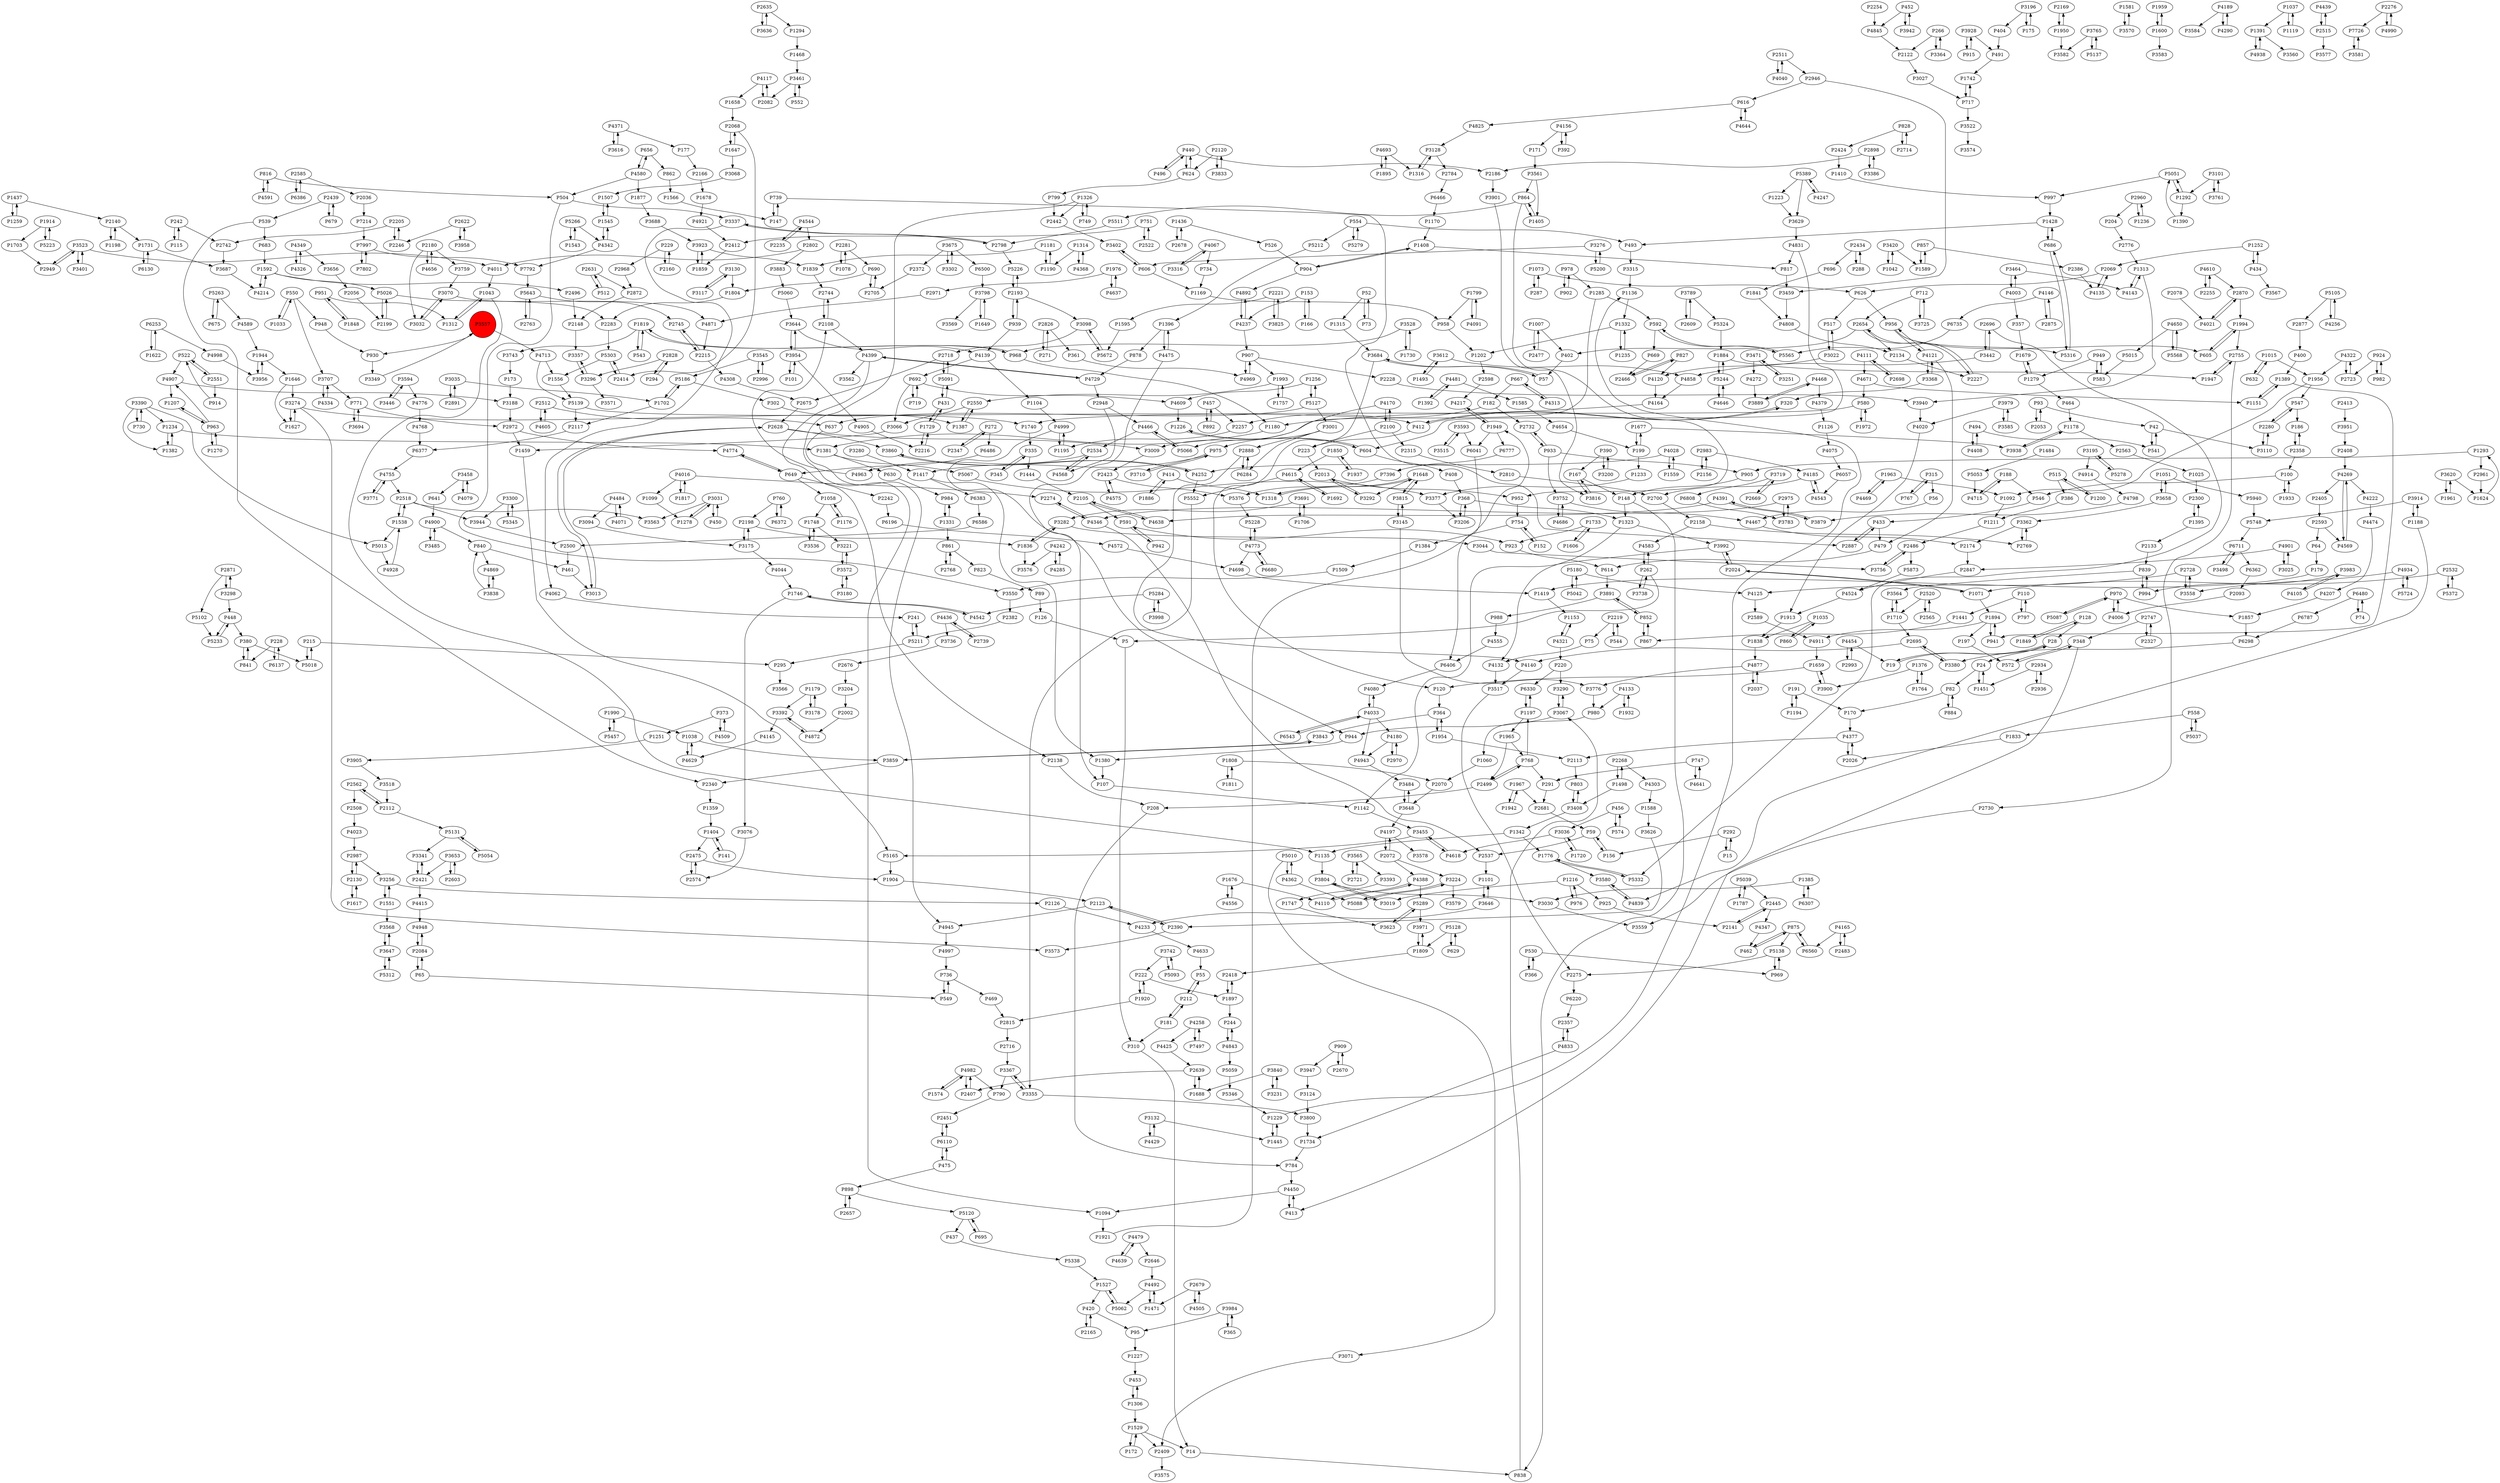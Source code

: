 digraph {
	P1428 -> P493
	P1498 -> P3408
	P2442 -> P3402
	P3572 -> P3180
	P968 -> P1180
	P4877 -> P2037
	P2072 -> P4197
	P2358 -> P100
	P3761 -> P3101
	P1007 -> P2477
	P3196 -> P404
	P4143 -> P1313
	P3992 -> P2024
	P2961 -> P1624
	P2180 -> P4656
	P504 -> P3337
	P89 -> P126
	P3464 -> P4143
	P5568 -> P4650
	P1223 -> P3629
	P1007 -> P402
	P839 -> P994
	P4450 -> P413
	P2609 -> P3789
	P1376 -> P1764
	P4033 -> P4180
	P4197 -> P2072
	P2002 -> P4872
	P1252 -> P434
	P14 -> P838
	P768 -> P1197
	P4020 -> P1913
	P504 -> P3550
	P1436 -> P526
	P2728 -> P4125
	P3648 -> P4197
	P4140 -> P3517
	P1342 -> P1776
	P2130 -> P2987
	P2871 -> P3298
	P2219 -> P544
	P4544 -> P2802
	P4222 -> P4474
	P2108 -> P4399
	P2169 -> P1950
	P3302 -> P3675
	P1894 -> P197
	P335 -> P1444
	P3647 -> P5312
	P1993 -> P1757
	P3464 -> P4003
	P1731 -> P6130
	P1809 -> P2418
	P420 -> P2165
	P2993 -> P4454
	P5087 -> P970
	P1404 -> P141
	P4715 -> P188
	P3719 -> P2669
	P4117 -> P1658
	P1897 -> P2418
	P898 -> P2657
	P215 -> P5018
	P1581 -> P3570
	P827 -> P2466
	P2551 -> P914
	P2423 -> P5376
	P2888 -> P6284
	P4755 -> P3771
	P1498 -> P2268
	P3274 -> P1627
	P4349 -> P4326
	P768 -> P2499
	P686 -> P5316
	P1710 -> P2695
	P5131 -> P5054
	P4650 -> P5568
	P4997 -> P736
	P4637 -> P1976
	P4237 -> P907
	P4347 -> P462
	P3942 -> P452
	P1099 -> P1278
	P554 -> P5279
	P1622 -> P6253
	P1734 -> P784
	P2698 -> P4111
	P1256 -> P4609
	P3071 -> P2409
	P220 -> P3290
	P4798 -> P3879
	P1776 -> P5332
	P390 -> P167
	P2934 -> P1451
	P857 -> P2386
	P994 -> P839
	P592 -> P669
	P100 -> P1933
	P952 -> P754
	P626 -> P956
	P2565 -> P2520
	P2946 -> P3459
	P2268 -> P1498
	P2340 -> P1359
	P2280 -> P547
	P3442 -> P4858
	P4474 -> P4207
	P1259 -> P1437
	P4943 -> P3484
	P294 -> P2828
	P4524 -> P1913
	P3742 -> P5093
	P949 -> P583
	P949 -> P1279
	P583 -> P949
	P1648 -> P3292
	P2445 -> P2141
	P4285 -> P4242
	P1316 -> P3128
	P630 -> P984
	P3455 -> P5165
	P6130 -> P1731
	P1857 -> P6298
	P2520 -> P2565
	P3688 -> P3923
	P4492 -> P1471
	P3390 -> P5013
	P3251 -> P3471
	P574 -> P456
	P3101 -> P3761
	P1659 -> P3900
	P3938 -> P1178
	P4773 -> P5228
	P541 -> P42
	P1959 -> P1600
	P2551 -> P522
	P4170 -> P2100
	P1181 -> P1839
	P3580 -> P4839
	P1234 -> P1382
	P295 -> P3566
	P302 -> P1387
	P930 -> P3349
	P15 -> P292
	P3984 -> P365
	P3124 -> P3800
	P4016 -> P2274
	P2123 -> P2390
	P469 -> P2815
	P1417 -> P1380
	P5066 -> P4466
	P3393 -> P1747
	P3593 -> P3515
	P1382 -> P1234
	P6220 -> P2357
	P5059 -> P5346
	P924 -> P982
	P5552 -> P3355
	P2639 -> P1688
	P1405 -> P864
	P522 -> P4907
	P771 -> P2972
	P1292 -> P1390
	P580 -> P1972
	P2424 -> P1410
	P288 -> P2434
	P712 -> P3725
	P390 -> P3200
	P7214 -> P7997
	P291 -> P2681
	P4388 -> P4110
	P3001 -> P6284
	P1617 -> P2130
	P4755 -> P2518
	P1094 -> P1921
	P2113 -> P803
	P1390 -> P5051
	P3044 -> P3756
	P110 -> P1441
	P5105 -> P4256
	P3001 -> P2888
	P5015 -> P583
	P1178 -> P2563
	P4185 -> P2700
	P1914 -> P5223
	P82 -> P170
	P624 -> P440
	P924 -> P2723
	P2747 -> P348
	P958 -> P1202
	P4572 -> P4698
	P2105 -> P591
	P2888 -> P4140
	P2755 -> P2730
	P366 -> P530
	P2875 -> P4146
	P153 -> P166
	P2451 -> P6110
	P4346 -> P2537
	P3710 -> P975
	P4945 -> P4997
	P4016 -> P1099
	P1895 -> P4693
	P909 -> P2670
	P2654 -> P2227
	P3035 -> P2891
	P3098 -> P2718
	P695 -> P5120
	P4892 -> P4237
	P335 -> P345
	P7997 -> P7792
	P1234 -> P1381
	P1073 -> P287
	P3833 -> P2120
	P3594 -> P4776
	P3471 -> P4272
	P3031 -> P450
	P2215 -> P4308
	P5 -> P310
	P3523 -> P3401
	P5263 -> P4589
	P4774 -> P649
	P3771 -> P4755
	P3798 -> P1649
	P3840 -> P3231
	P2718 -> P2675
	P4871 -> P2215
	P2216 -> P1729
	P197 -> P572
	P1990 -> P1038
	P3256 -> P1551
	P414 -> P1886
	P2972 -> P1459
	P1015 -> P1956
	P1748 -> P3536
	P1649 -> P3798
	P1949 -> P6041
	P7997 -> P7802
	P1703 -> P2949
	P95 -> P1227
	P690 -> P1804
	P3859 -> P2340
	P6383 -> P6586
	P4580 -> P1877
	P4391 -> P3879
	P3022 -> P517
	P1949 -> P6777
	P3298 -> P448
	P951 -> P1312
	P1551 -> P3568
	P2870 -> P1994
	P2439 -> P679
	P1170 -> P1408
	P1188 -> P4839
	P3653 -> P2421
	P364 -> P1954
	P4877 -> P3776
	P3725 -> P712
	P892 -> P457
	P1595 -> P5672
	P3798 -> P3569
	P3752 -> P4467
	P2763 -> P5643
	P1176 -> P1058
	P28 -> P19
	P402 -> P57
	P3420 -> P1589
	P1545 -> P4342
	P3296 -> P3571
	P1226 -> P604
	P4321 -> P220
	P683 -> P1592
	P1408 -> P904
	P4091 -> P1799
	P6480 -> P74
	P790 -> P2451
	P1313 -> P4143
	P3485 -> P4900
	P2744 -> P2108
	P3027 -> P717
	P526 -> P904
	P494 -> P4408
	P7396 -> P5376
	P2755 -> P1947
	P3743 -> P173
	P2205 -> P2742
	P5289 -> P3971
	P3838 -> P4869
	P4326 -> P4349
	P5200 -> P3276
	P970 -> P4006
	P546 -> P433
	P2174 -> P2847
	P878 -> P4729
	P4170 -> P5066
	P692 -> P719
	P686 -> P1428
	P1624 -> P1293
	P948 -> P930
	P1285 -> P3009
	P4003 -> P357
	P6711 -> P3498
	P167 -> P3816
	P1313 -> P3940
	P1538 -> P5013
	P1169 -> P958
	P4322 -> P1956
	P220 -> P6330
	P5565 -> P592
	P5102 -> P5233
	P57 -> P3684
	P1408 -> P817
	P5165 -> P1904
	P2730 -> P3559
	P5088 -> P3224
	P591 -> P942
	P4468 -> P3889
	P2550 -> P3066
	P2716 -> P3367
	P1592 -> P5026
	P491 -> P1742
	P24 -> P1451
	P1799 -> P4091
	P2255 -> P4610
	P5093 -> P3742
	P3561 -> P864
	P2414 -> P5303
	P4023 -> P2987
	P5180 -> P4125
	P2100 -> P223
	P3368 -> P4121
	P1976 -> P4637
	P433 -> P479
	P2585 -> P6386
	P754 -> P152
	P2520 -> P1710
	P4121 -> P3368
	P4121 -> P956
	P3900 -> P1659
	P6480 -> P6787
	P440 -> P2186
	P988 -> P4555
	P1331 -> P984
	P73 -> P52
	P5091 -> P431
	P3392 -> P4145
	P3128 -> P2784
	P5324 -> P1884
	P4006 -> P970
	P2407 -> P4982
	P3196 -> P175
	P272 -> P2347
	P3623 -> P5289
	P852 -> P867
	P3280 -> P1417
	P1179 -> P3178
	P1606 -> P1733
	P4075 -> P6057
	P3009 -> P2423
	P4189 -> P3584
	P3296 -> P3357
	P2037 -> P4877
	P182 -> P2732
	P2180 -> P3759
	P3446 -> P3594
	P1417 -> P6383
	P1035 -> P1838
	P558 -> P1833
	P4901 -> P3025
	P956 -> P605
	P42 -> P541
	P6377 -> P4755
	P1037 -> P1391
	P4346 -> P2274
	P1306 -> P453
	P2126 -> P4233
	P3565 -> P3393
	P2140 -> P1731
	P2072 -> P3224
	P624 -> P799
	P6298 -> P3380
	P1507 -> P1545
	P6560 -> P875
	P4439 -> P2515
	P2675 -> P2628
	P3364 -> P266
	P2165 -> P420
	P2315 -> P2810
	P262 -> P3738
	P1730 -> P3528
	P1877 -> P3688
	P1920 -> P222
	P2872 -> P2148
	P2562 -> P2508
	P6057 -> P4543
	P2357 -> P4833
	P861 -> P823
	P4969 -> P907
	P4467 -> P2174
	P3523 -> P2949
	P530 -> P969
	P1648 -> P3815
	P2971 -> P4871
	P2728 -> P3558
	P1256 -> P5127
	P3905 -> P3518
	P816 -> P4591
	P368 -> P1323
	P5303 -> P1556
	P2802 -> P3883
	P2696 -> P3442
	P6253 -> P1622
	P6680 -> P4773
	P2300 -> P1395
	P1702 -> P5186
	P1731 -> P3687
	P4436 -> P3736
	P1819 -> P3743
	P3282 -> P3044
	P2327 -> P2747
	P939 -> P2193
	P242 -> P2742
	P816 -> P504
	P3117 -> P3130
	P5042 -> P5180
	P4776 -> P4768
	P1747 -> P3623
	P1848 -> P951
	P616 -> P4644
	P1216 -> P3019
	P3067 -> P944
	P3282 -> P1836
	P2409 -> P3575
	P2603 -> P3653
	P4105 -> P3983
	P2654 -> P2134
	P2515 -> P3577
	P3954 -> P101
	P6307 -> P1385
	P5284 -> P4542
	P3030 -> P3559
	P6372 -> P760
	P4825 -> P3128
	P4391 -> P4638
	P4999 -> P1195
	P3658 -> P3362
	P1954 -> P364
	P2134 -> P2227
	P3719 -> P6808
	P3765 -> P3582
	P3408 -> P1342
	P2676 -> P3204
	P530 -> P366
	P2512 -> P4605
	P4481 -> P1392
	P292 -> P15
	P547 -> P186
	P3461 -> P552
	P1092 -> P1211
	P6777 -> P7396
	P1746 -> P4542
	P3646 -> P4233
	P799 -> P2442
	P1179 -> P3392
	P1216 -> P976
	P1384 -> P1509
	P128 -> P28
	P656 -> P862
	P3036 -> P1720
	P1389 -> P1151
	P3616 -> P4371
	P4843 -> P5059
	P1692 -> P4615
	P1678 -> P4921
	P626 -> P517
	P2705 -> P690
	P1894 -> P941
	P4833 -> P1734
	P1961 -> P3620
	P4399 -> P3562
	P739 -> P147
	P42 -> P3110
	P1235 -> P1332
	P4583 -> P262
	P440 -> P496
	P4125 -> P2589
	P1437 -> P2140
	P951 -> P1848
	P554 -> P493
	P2423 -> P4575
	P3951 -> P2408
	P4556 -> P1676
	P1509 -> P3550
	P4120 -> P4164
	P3545 -> P2996
	P1658 -> P2068
	P448 -> P380
	P65 -> P549
	P3691 -> P1706
	P412 -> P223
	P4773 -> P6680
	P1677 -> P199
	P1956 -> P1092
	P862 -> P1566
	P1202 -> P2598
	P461 -> P3013
	P4610 -> P2255
	P4256 -> P5105
	P3992 -> P1142
	P5748 -> P6711
	P861 -> P2768
	P3094 -> P3175
	P923 -> P614
	P2563 -> P1025
	P1956 -> P547
	P4633 -> P55
	P4484 -> P4071
	P7726 -> P3581
	P2628 -> P3860
	P4693 -> P1316
	P2635 -> P3636
	P4544 -> P2235
	P191 -> P1194
	P5051 -> P997
	P2631 -> P512
	P52 -> P73
	P3110 -> P2280
	P3684 -> P120
	P2798 -> P3337
	P1920 -> P2815
	P1468 -> P3461
	P413 -> P4450
	P2975 -> P3783
	P365 -> P3984
	P5511 -> P2798
	P3292 -> P2013
	P1559 -> P4028
	P4342 -> P7792
	P3979 -> P3585
	P736 -> P549
	P3175 -> P4044
	P2486 -> P5873
	P452 -> P3942
	P3647 -> P3568
	P734 -> P1169
	P4713 -> P1556
	P3594 -> P3446
	P4568 -> P2534
	P244 -> P4843
	P2158 -> P4583
	P2593 -> P64
	P4934 -> P3558
	P2739 -> P4436
	P3891 -> P988
	P2776 -> P1313
	P2574 -> P2475
	P4269 -> P4222
	P4639 -> P4479
	P1836 -> P3576
	P841 -> P380
	P5091 -> P2718
	P515 -> P1200
	P5228 -> P4773
	P907 -> P4969
	P904 -> P4892
	P2898 -> P3386
	P2140 -> P1198
	P2622 -> P3958
	P3224 -> P5088
	P4591 -> P816
	P3274 -> P1740
	P4033 -> P4080
	P2193 -> P3098
	P315 -> P56
	P5105 -> P2877
	P171 -> P3561
	P1037 -> P1119
	P3983 -> P994
	P4858 -> P4164
	P186 -> P2358
	P3707 -> P4334
	P1285 -> P592
	P2593 -> P4569
	P4132 -> P3517
	P2072 -> P4388
	P550 -> P948
	P5724 -> P4934
	P4609 -> P1226
	P2483 -> P4165
	P1445 -> P1229
	P2635 -> P1294
	P2589 -> P4911
	P1197 -> P1965
	P3940 -> P4020
	P1236 -> P2960
	P4067 -> P3316
	P942 -> P591
	P4258 -> P4425
	P550 -> P1033
	P448 -> P5233
	P1950 -> P3582
	P147 -> P739
	P5223 -> P1914
	P1679 -> P1279
	P2013 -> P952
	P3752 -> P4686
	P4040 -> P2511
	P3032 -> P3070
	P3367 -> P3355
	P543 -> P1819
	P2828 -> P294
	P2714 -> P828
	P1729 -> P431
	P2654 -> P402
	P4165 -> P6560
	P1180 -> P1381
	P2598 -> P4217
	P2421 -> P3341
	P93 -> P42
	P1894 -> P4911
	P400 -> P1389
	P1294 -> P1468
	P1437 -> P1259
	P3984 -> P95
	P717 -> P3522
	P2987 -> P2130
	P3368 -> P320
	P3914 -> P5748
	P3815 -> P1648
	P2268 -> P4303
	P1292 -> P5051
	P2386 -> P4135
	P860 -> P1035
	P3958 -> P2622
	P2500 -> P461
	P1058 -> P1748
	P817 -> P3459
	P3653 -> P2603
	P2372 -> P2705
	P1326 -> P749
	P4247 -> P5389
	P2105 -> P4638
	P4928 -> P1538
	P2024 -> P3992
	P6253 -> P4998
	P3195 -> P4914
	P3066 -> P1459
	P2193 -> P939
	P1543 -> P5266
	P1648 -> P1318
	P3128 -> P1316
	P522 -> P2551
	P1451 -> P24
	P3067 -> P3290
	P6466 -> P1170
	P1126 -> P4075
	P320 -> P412
	P4111 -> P2698
	P2562 -> P2112
	P5026 -> P2283
	P3458 -> P4079
	P3789 -> P5324
	P434 -> P1252
	P2960 -> P1236
	P3646 -> P1101
	P1293 -> P905
	P2198 -> P3175
	P1441 -> P867
	P315 -> P767
	P153 -> P4237
	P1038 -> P3859
	P978 -> P902
	P1181 -> P1190
	P3377 -> P3206
	P272 -> P6486
	P2405 -> P2593
	P2466 -> P827
	P2024 -> P1071
	P1033 -> P550
	P2228 -> P3940
	P3956 -> P1944
	P4905 -> P2216
	P3025 -> P4901
	P2082 -> P4117
	P3687 -> P4214
	P2970 -> P4180
	P5051 -> P1292
	P4028 -> P4252
	P939 -> P4139
	P1592 -> P2496
	P1323 -> P4132
	P3765 -> P5137
	P494 -> P541
	P1592 -> P4214
	P3825 -> P2221
	P5120 -> P695
	P6586 -> P2500
	P898 -> P5120
	P3098 -> P5672
	P287 -> P1073
	P3859 -> P3843
	P2768 -> P861
	P3518 -> P2112
	P1585 -> P4654
	P222 -> P1897
	P3901 -> P3816
	P4808 -> P2134
	P1811 -> P1808
	P605 -> P1994
	P4907 -> P3188
	P3675 -> P2372
	P2100 -> P2315
	P2670 -> P909
	P2723 -> P4322
	P5389 -> P3629
	P2242 -> P6196
	P4269 -> P2405
	P614 -> P3891
	P5139 -> P2117
	P3068 -> P1507
	P749 -> P1326
	P1841 -> P4808
	P2678 -> P1436
	P592 -> P5565
	P970 -> P1857
	P3522 -> P3574
	P3206 -> P368
	P5010 -> P4362
	P2515 -> P4439
	P1151 -> P1389
	P4469 -> P1963
	P262 -> P4583
	P1538 -> P2518
	P4111 -> P4671
	P2718 -> P5091
	P2068 -> P1647
	P803 -> P3408
	P404 -> P491
	P4569 -> P4269
	P1278 -> P3031
	P1404 -> P2475
	P4901 -> P2847
	P120 -> P364
	P223 -> P2013
	P6711 -> P6362
	P4982 -> P790
	P2695 -> P4140
	P606 -> P1169
	P2960 -> P204
	P2518 -> P3944
	P1944 -> P3956
	P6041 -> P6406
	P212 -> P55
	P4479 -> P4639
	P4003 -> P3464
	P904 -> P1408
	P115 -> P242
	P2518 -> P1538
	P56 -> P4467
	P3315 -> P1136
	P2870 -> P4021
	P6137 -> P228
	P166 -> P153
	P1967 -> P2681
	P3550 -> P2382
	P2639 -> P2407
	P3675 -> P6500
	P606 -> P3402
	P4156 -> P171
	P679 -> P2439
	P3178 -> P1179
	P4729 -> P2948
	P4233 -> P4633
	P2550 -> P1387
	P3019 -> P3804
	P2276 -> P4990
	P550 -> P3707
	P310 -> P14
	P747 -> P4641
	P204 -> P2776
	P2186 -> P3901
	P1972 -> P580
	P717 -> P1742
	P3572 -> P3221
	P4146 -> P6735
	P969 -> P5138
	P2508 -> P4023
	P852 -> P3891
	P5672 -> P3098
	P5940 -> P5748
	P4914 -> P4798
	P75 -> P4132
	P1190 -> P1181
	P5873 -> P4524
	P1211 -> P2486
	P4133 -> P1932
	P1921 -> P1949
	P4242 -> P4285
	P3188 -> P2972
	P1315 -> P3684
	P6196 -> P4572
	P5062 -> P1527
	P667 -> P182
	P760 -> P2198
	P6110 -> P475
	P1748 -> P3221
	P2108 -> P2744
	P4044 -> P1746
	P172 -> P1529
	P4575 -> P2423
	P3195 -> P5278
	P4481 -> P1585
	P4408 -> P494
	P1646 -> P3274
	P604 -> P1226
	P357 -> P1679
	P3691 -> P3282
	P3620 -> P1624
	P3224 -> P3579
	P3838 -> P840
	P840 -> P461
	P515 -> P386
	P3954 -> P4905
	P1574 -> P4982
	P1804 -> P2283
	P266 -> P3364
	P5211 -> P295
	P1746 -> P3076
	P2534 -> P4963
	P6110 -> P2451
	P2084 -> P65
	P4729 -> P4399
	P52 -> P1315
	P5289 -> P3623
	P2130 -> P1617
	P2522 -> P751
	P2254 -> P4845
	P6330 -> P1197
	P2679 -> P4505
	P3362 -> P2769
	P3883 -> P5060
	P2056 -> P2199
	P2227 -> P2654
	P2439 -> P539
	P3891 -> P852
	P408 -> P368
	P3789 -> P2609
	P1937 -> P1850
	P199 -> P1677
	P1251 -> P3905
	P3564 -> P1710
	P875 -> P462
	P2221 -> P1595
	P4121 -> P479
	P1551 -> P3256
	P1914 -> P1703
	P3022 -> P4120
	P1965 -> P768
	P1963 -> P4469
	P2949 -> P3523
	P5060 -> P3644
	P414 -> P1318
	P3581 -> P7726
	P1153 -> P4321
	P2518 -> P3563
	P982 -> P924
	P4117 -> P2082
	P2123 -> P4945
	P4845 -> P2122
	P126 -> P5
	P2120 -> P624
	P364 -> P3843
	P2198 -> P1836
	P74 -> P6480
	P914 -> P522
	P547 -> P2280
	P3130 -> P1804
	P179 -> P1419
	P984 -> P1331
	P3707 -> P771
	P4214 -> P1592
	P1227 -> P453
	P1071 -> P1894
	P1216 -> P925
	P4650 -> P5015
	P915 -> P3928
	P2026 -> P4377
	P907 -> P1993
	P3783 -> P2975
	P59 -> P2537
	P4242 -> P3576
	P215 -> P295
	P7497 -> P4258
	P5026 -> P2199
	P784 -> P4450
	P1904 -> P2123
	P496 -> P440
	P2798 -> P5226
	P649 -> P2242
	P3923 -> P1839
	P907 -> P2228
	P909 -> P3947
	P3341 -> P2421
	P823 -> P89
	P3013 -> P2628
	P4644 -> P616
	P101 -> P3954
	P5278 -> P3195
	P453 -> P1306
	P1396 -> P4475
	P2274 -> P4346
	P2445 -> P4347
	P857 -> P1589
	P5186 -> P1702
	P2975 -> P4346
	P3889 -> P4468
	P4768 -> P6377
	P5010 -> P3071
	P3357 -> P3296
	P4139 -> P692
	P1527 -> P5062
	P4839 -> P3580
	P4638 -> P2105
	P82 -> P884
	P1419 -> P1153
	P1740 -> P335
	P2486 -> P3756
	P5332 -> P1776
	P3221 -> P3572
	P1994 -> P2755
	P5372 -> P2532
	P1849 -> P128
	P2408 -> P4269
	P4454 -> P2993
	P3528 -> P1730
	P2122 -> P3027
	P649 -> P1058
	P2276 -> P7726
	P3515 -> P3593
	P4831 -> P817
	P5316 -> P686
	P4693 -> P1895
	P1676 -> P4110
	P4963 -> P2108
	P3355 -> P3367
	P4938 -> P1391
	P4371 -> P177
	P768 -> P291
	P1195 -> P4999
	P1527 -> P420
	P902 -> P978
	P2412 -> P1859
	P2156 -> P2983
	P1932 -> P4133
	P667 -> P4313
	P1025 -> P2300
	P3256 -> P2126
	P4080 -> P4033
	P6735 -> P5565
	P4313 -> P667
	P1178 -> P3938
	P4362 -> P5010
	P5186 -> P302
	P3200 -> P390
	P4362 -> P5088
	P4399 -> P2138
	P2810 -> P2700
	P1886 -> P414
	P456 -> P574
	P3536 -> P1748
	P1566 -> P147
	P2871 -> P5102
	P3804 -> P3030
	P440 -> P624
	P1293 -> P2961
	P730 -> P3390
	P1136 -> P1332
	P963 -> P4907
	P1043 -> P1312
	P3612 -> P1493
	P475 -> P898
	P692 -> P4609
	P5389 -> P1223
	P956 -> P5316
	P4133 -> P980
	P3523 -> P4011
	P4342 -> P1545
	P3684 -> P57
	P4990 -> P2276
	P1436 -> P2678
	P4872 -> P3392
	P4207 -> P1857
	P241 -> P5211
	P2215 -> P2745
	P348 -> P572
	P2826 -> P361
	P3076 -> P2574
	P1207 -> P963
	P475 -> P6110
	P2631 -> P2872
	P3979 -> P4020
	P2877 -> P400
	P2695 -> P3380
	P3498 -> P6711
	P1954 -> P2113
	P3944 -> P2500
	P457 -> P892
	P4165 -> P2483
	P2646 -> P4492
	P4272 -> P3889
	P3928 -> P491
	P1395 -> P2133
	P4686 -> P3752
	P760 -> P6372
	P1060 -> P2070
	P457 -> P2257
	P2100 -> P4170
	P3145 -> P3776
	P1742 -> P717
	P1051 -> P5940
	P348 -> P413
	P1318 -> P1648
	P1229 -> P1445
	P2669 -> P3719
	P1729 -> P2216
	P3558 -> P2728
	P188 -> P546
	P4258 -> P7497
	P4454 -> P19
	P1799 -> P958
	P4164 -> P1180
	P3971 -> P1809
	P1229 -> P1136
	P3392 -> P4872
	P1252 -> P2069
	P1993 -> P2550
	P1038 -> P4629
	P2281 -> P1078
	P5131 -> P3341
	P2983 -> P4185
	P6543 -> P4033
	P1556 -> P5139
	P1381 -> P630
	P4145 -> P4629
	P3204 -> P2002
	P3035 -> P1702
	P5279 -> P554
	P4252 -> P3860
	P1279 -> P464
	P188 -> P4715
	P1787 -> P5039
	P191 -> P170
	P4349 -> P3656
	P2148 -> P3357
	P6386 -> P2585
	P5138 -> P2275
	P1859 -> P3923
	P933 -> P2732
	P4900 -> P840
	P4998 -> P3956
	P2887 -> P433
	P4646 -> P5244
	P1326 -> P1094
	P1529 -> P2409
	P368 -> P3206
	P373 -> P1251
	P3557 -> P4713
	P554 -> P5212
	P6406 -> P4080
	P2742 -> P3687
	P4589 -> P1944
	P5053 -> P4715
	P1942 -> P1967
	P4921 -> P2412
	P4016 -> P1817
	P4629 -> P1038
	P2280 -> P3110
	P199 -> P1233
	P228 -> P841
	P1884 -> P1947
	P4021 -> P2870
	P5338 -> P1527
	P2496 -> P2148
	P2537 -> P1101
	P944 -> P1380
	P59 -> P156
	P4189 -> P4290
	P978 -> P1285
	P1197 -> P6330
	P3675 -> P3302
	P3636 -> P2635
	P4071 -> P4484
	P1600 -> P1959
	P4610 -> P2870
	P2221 -> P3825
	P3459 -> P4808
	P2084 -> P4948
	P3658 -> P1051
	P3471 -> P3251
	P2117 -> P6377
	P3300 -> P5345
	P2948 -> P4466
	P2180 -> P3032
	P1385 -> P6307
	P544 -> P2219
	P3742 -> P222
	P4907 -> P1207
	P1135 -> P3804
	P177 -> P2166
	P1194 -> P191
	P3694 -> P771
	P3561 -> P1405
	P751 -> P2522
	P464 -> P1178
	P2138 -> P208
	P2983 -> P2156
	P19 -> P28
	P4948 -> P2084
	P2972 -> P4774
	P2499 -> P208
	P433 -> P2887
	P6808 -> P3783
	P170 -> P4377
	P7802 -> P7997
	P3402 -> P606
	P2679 -> P1471
	P1808 -> P2070
	P1380 -> P107
	P1976 -> P2971
	P3276 -> P606
	P690 -> P2705
	P747 -> P291
	P4466 -> P2534
	P1545 -> P1507
	P1314 -> P4368
	P3367 -> P790
	P1323 -> P3992
	P5211 -> P241
	P1270 -> P963
	P4671 -> P1151
	P373 -> P4509
	P1391 -> P4938
	P5263 -> P675
	P2112 -> P2562
	P1392 -> P4481
	P4505 -> P2679
	P2421 -> P4415
	P3380 -> P2695
	P1819 -> P543
	P1588 -> P3626
	P173 -> P3188
	P1071 -> P2024
	P3629 -> P4831
	P4180 -> P2970
	P968 -> P1819
	P2934 -> P2936
	P7792 -> P5643
	P479 -> P614
	P3355 -> P3800
	P3484 -> P3648
	P2802 -> P4011
	P345 -> P335
	P2347 -> P272
	P2275 -> P6220
	P3626 -> P2390
	P4450 -> P1094
	P1990 -> P5457
	P1702 -> P2117
	P980 -> P1060
	P5643 -> P2763
	P3455 -> P4618
	P976 -> P1216
	P2987 -> P3256
	P3759 -> P3070
	P3274 -> P3573
	P637 -> P4945
	P4618 -> P3455
	P431 -> P5091
	P517 -> P3022
	P1385 -> P3030
	P1389 -> P941
	P2585 -> P2036
	P1104 -> P4999
	P262 -> P5
	P2160 -> P229
	P3656 -> P2056
	P2257 -> P1195
	P4656 -> P2180
	P1078 -> P2281
	P875 -> P5138
	P1529 -> P14
	P4475 -> P1396
	P55 -> P212
	P4011 -> P1043
	P222 -> P1920
	P3316 -> P4067
	P3840 -> P1688
	P93 -> P2053
	P3843 -> P3859
	P632 -> P1015
	P549 -> P736
	P2732 -> P933
	P456 -> P3036
	P181 -> P310
	P3031 -> P1278
	P3860 -> P4252
	P4615 -> P5552
	P591 -> P923
	P3568 -> P3647
	P2036 -> P7214
	P4436 -> P2739
	P1850 -> P4615
	P3517 -> P2275
	P5127 -> P637
	P4654 -> P199
	P864 -> P5511
	P4033 -> P6543
	P1947 -> P2755
	P580 -> P1740
	P975 -> P1417
	P181 -> P212
	P167 -> P148
	P3442 -> P2696
	P828 -> P2424
	P2828 -> P3296
	P242 -> P115
	P4399 -> P4729
	P65 -> P2084
	P2747 -> P2327
	P1676 -> P4556
	P4492 -> P5062
	P4773 -> P4698
	P2700 -> P2158
	P4999 -> P944
	P5128 -> P1809
	P2141 -> P2445
	P905 -> P148
	P4377 -> P2113
	P5376 -> P5228
	P3132 -> P1445
	P2477 -> P1007
	P970 -> P5087
	P1647 -> P3068
	P1119 -> P1037
	P5039 -> P1787
	P493 -> P3315
	P5643 -> P2745
	P754 -> P1384
	P558 -> P5037
	P4217 -> P1949
	P3401 -> P3523
	P4237 -> P4892
	P228 -> P6137
	P1200 -> P515
	P5139 -> P412
	P1410 -> P997
	P2070 -> P3648
	P4371 -> P3616
	P2219 -> P75
	P3776 -> P980
	P712 -> P2654
	P229 -> P2968
	P3276 -> P5200
	P110 -> P797
	P2681 -> P59
	P2382 -> P5211
	P3620 -> P1961
	P827 -> P4120
	P696 -> P1841
	P5266 -> P1543
	P3914 -> P1188
	P1994 -> P605
	P1493 -> P3612
	P5120 -> P437
	P431 -> P1729
	P1897 -> P244
	P2499 -> P768
	P2532 -> P5372
	P128 -> P1849
	P1706 -> P3691
	P1188 -> P3914
	P875 -> P6560
	P6362 -> P2093
	P380 -> P841
	P3644 -> P3954
	P3738 -> P262
	P1808 -> P1811
	P2390 -> P2123
	P6284 -> P2888
	P2511 -> P4040
	P3923 -> P1859
	P5037 -> P558
	P736 -> P469
	P5180 -> P5042
	P4269 -> P4569
	P4475 -> P107
	P975 -> P3710
	P2968 -> P2872
	P864 -> P952
	P3130 -> P3117
	P1042 -> P3420
	P3557 -> P930
	P1757 -> P1993
	P437 -> P5338
	P5039 -> P2445
	P1950 -> P2169
	P1776 -> P3580
	P5226 -> P2193
	P1764 -> P1376
	P4641 -> P747
	P4698 -> P1419
	P1312 -> P1043
	P2826 -> P271
	P3337 -> P2798
	P1331 -> P861
	P4833 -> P2357
	P616 -> P4825
	P1332 -> P1235
	P5266 -> P4342
	P148 -> P838
	P4079 -> P3458
	P3593 -> P6041
	P412 -> P320
	P1836 -> P3282
	P3998 -> P5284
	P1963 -> P1092
	P1342 -> P1135
	P767 -> P315
	P1051 -> P3658
	P5137 -> P3765
	P884 -> P82
	P2948 -> P4568
	P1381 -> P5067
	P4033 -> P4943
	P4466 -> P5066
	P3175 -> P2198
	P1933 -> P100
	P3800 -> P1734
	P1733 -> P923
	P2205 -> P2246
	P5067 -> P3377
	P3420 -> P1042
	P4831 -> P604
	P24 -> P82
	P3458 -> P641
	P4843 -> P244
	P156 -> P59
	P2069 -> P626
	P2946 -> P616
	P4377 -> P2026
	P649 -> P4774
	P2622 -> P2246
	P4388 -> P5289
	P1627 -> P3274
	P3585 -> P3979
	P1332 -> P1202
	P1326 -> P2442
	P2898 -> P2186
	P5284 -> P3998
	P669 -> P2466
	P271 -> P2826
	P1688 -> P2639
	P4110 -> P4388
	P2120 -> P3833
	P1817 -> P4016
	P1428 -> P686
	P2013 -> P3292
	P867 -> P852
	P3036 -> P4618
	P840 -> P4869
	P4185 -> P4543
	P4605 -> P2512
	P1733 -> P1606
	P2413 -> P3951
	P1659 -> P120
	P3390 -> P1234
	P229 -> P2160
	P1965 -> P2499
	P4139 -> P1104
	P2936 -> P2934
	P4303 -> P1588
	P2358 -> P186
	P452 -> P4845
	P4028 -> P1559
	P797 -> P110
	P5018 -> P215
	P3947 -> P3124
	P1589 -> P857
	P3612 -> P4858
	P771 -> P3694
	P1833 -> P2026
	P392 -> P4156
	P2246 -> P2205
	P4135 -> P2069
	P1529 -> P172
	P1484 -> P5053
	P1459 -> P5165
	P462 -> P875
	P839 -> P3564
	P6486 -> P649
	P1819 -> P968
	P1396 -> P878
	P4252 -> P5552
	P4869 -> P3838
	P3132 -> P4429
	P3386 -> P2898
	P2532 -> P1071
	P552 -> P3461
	P512 -> P2631
	P3816 -> P167
	P997 -> P1428
	P5127 -> P3001
	P107 -> P1142
	P2283 -> P5303
	P420 -> P95
	P380 -> P5018
	P572 -> P348
	P3954 -> P3644
	P1142 -> P3455
	P4290 -> P4189
	P5233 -> P448
	P208 -> P784
	P4543 -> P4185
	P3001 -> P975
	P3736 -> P2676
	P3408 -> P803
	P3390 -> P730
	P1058 -> P1176
	P1314 -> P1190
	P3298 -> P2871
	P4934 -> P5724
	P3879 -> P4391
	P838 -> P3067
	P292 -> P156
	P963 -> P1207
	P4429 -> P3132
	P4180 -> P4943
	P2511 -> P2946
	P2199 -> P5026
	P4479 -> P2646
	P3362 -> P2174
	P5346 -> P1229
	P100 -> P546
	P3337 -> P4062
	P4334 -> P3707
	P1838 -> P4877
	P386 -> P1211
	P3545 -> P5186
	P2434 -> P696
	P2053 -> P93
	P4509 -> P373
	P4542 -> P1746
	P4415 -> P4948
	P3290 -> P3067
	P5013 -> P4928
	P3145 -> P3815
	P5127 -> P1256
	P5212 -> P1396
	P864 -> P1405
	P28 -> P24
	P148 -> P1323
	P1101 -> P3646
	P4911 -> P1659
	P3101 -> P1292
	P5389 -> P4247
	P4982 -> P1574
	P5312 -> P3647
	P3565 -> P2721
	P2628 -> P3013
	P3648 -> P3484
	P2996 -> P3545
	P3928 -> P915
	P1600 -> P3583
	P4580 -> P656
	P2475 -> P2574
	P3570 -> P1581
	P629 -> P5128
	P4468 -> P4379
	P3815 -> P3145
	P2534 -> P4568
	P4146 -> P2875
	P1949 -> P4217
	P1677 -> P3938
	P4484 -> P3094
	P3528 -> P968
	P3390 -> P1382
	P361 -> P4969
	P1198 -> P2140
	P2166 -> P1678
	P4982 -> P2407
	P4580 -> P504
	P1306 -> P1529
	P5303 -> P2414
	P152 -> P754
	P3180 -> P3572
	P2769 -> P3362
	P1884 -> P5244
	P5457 -> P1990
	P2158 -> P2769
	P1387 -> P2550
	P1395 -> P2300
	P4322 -> P2723
	P3983 -> P4105
	P656 -> P4580
	P751 -> P2412
	P4156 -> P392
	P1646 -> P1627
	P1710 -> P3564
	P4379 -> P1126
	P3031 -> P3563
	P2847 -> P4524
	P1359 -> P1404
	P3756 -> P2486
	P692 -> P3066
	P4368 -> P1314
	P4900 -> P3485
	P5345 -> P3300
	P1015 -> P632
	P212 -> P181
	P4615 -> P1692
	P2068 -> P2414
	P4062 -> P241
	P175 -> P3196
	P2078 -> P4021
	P2696 -> P5332
	P3644 -> P4139
	P539 -> P683
	P1809 -> P3971
	P1233 -> P3377
	P675 -> P5263
	P266 -> P2122
	P3349 -> P3557
	P4067 -> P734
	P963 -> P1270
	P2721 -> P3565
	P2657 -> P898
	P2390 -> P3573
	P2475 -> P1904
	P3461 -> P2082
	P4425 -> P2639
	P1279 -> P1679
	P2418 -> P1897
	P4555 -> P6406
	P182 -> P2257
	P2193 -> P5226
	P2784 -> P6466
	P739 -> P2887
	P1035 -> P860
	P4671 -> P580
	P1391 -> P3560
	P2112 -> P5131
	P2093 -> P4006
	P1647 -> P2068
	P64 -> P179
	P3070 -> P3032
	P3231 -> P3840
	P6500 -> P3798
	P1720 -> P3036
	P2281 -> P690
	P2815 -> P2716
	P1839 -> P2744
	P1471 -> P4492
	P450 -> P3031
	P3804 -> P3019
	P4321 -> P1153
	P6787 -> P6298
	P1944 -> P1646
	P719 -> P692
	P5128 -> P629
	P2434 -> P288
	P925 -> P2141
	P1043 -> P1135
	P828 -> P2714
	P2235 -> P4544
	P4713 -> P5139
	P2745 -> P2215
	P2512 -> P637
	P5244 -> P1884
	P4197 -> P3578
	P1850 -> P1937
	P3070 -> P4871
	P5138 -> P969
	P933 -> P3752
	P5244 -> P4646
	P5054 -> P5131
	P956 -> P4121
	P2133 -> P839
	P604 -> P408
	P2891 -> P3035
	P1444 -> P2105
	P2069 -> P4135
	P641 -> P4900
	P1376 -> P3900
	P434 -> P3567
	P933 -> P905
	P1967 -> P1942
	P941 -> P1894
	P1073 -> P626
	P539 -> P2340
	P2628 -> P3009
	P4308 -> P2675
	P3300 -> P3944
	P1913 -> P1838
	P141 -> P1404
	P3557 [shape=circle]
	P3557 [style=filled]
	P3557 [fillcolor=red]
}